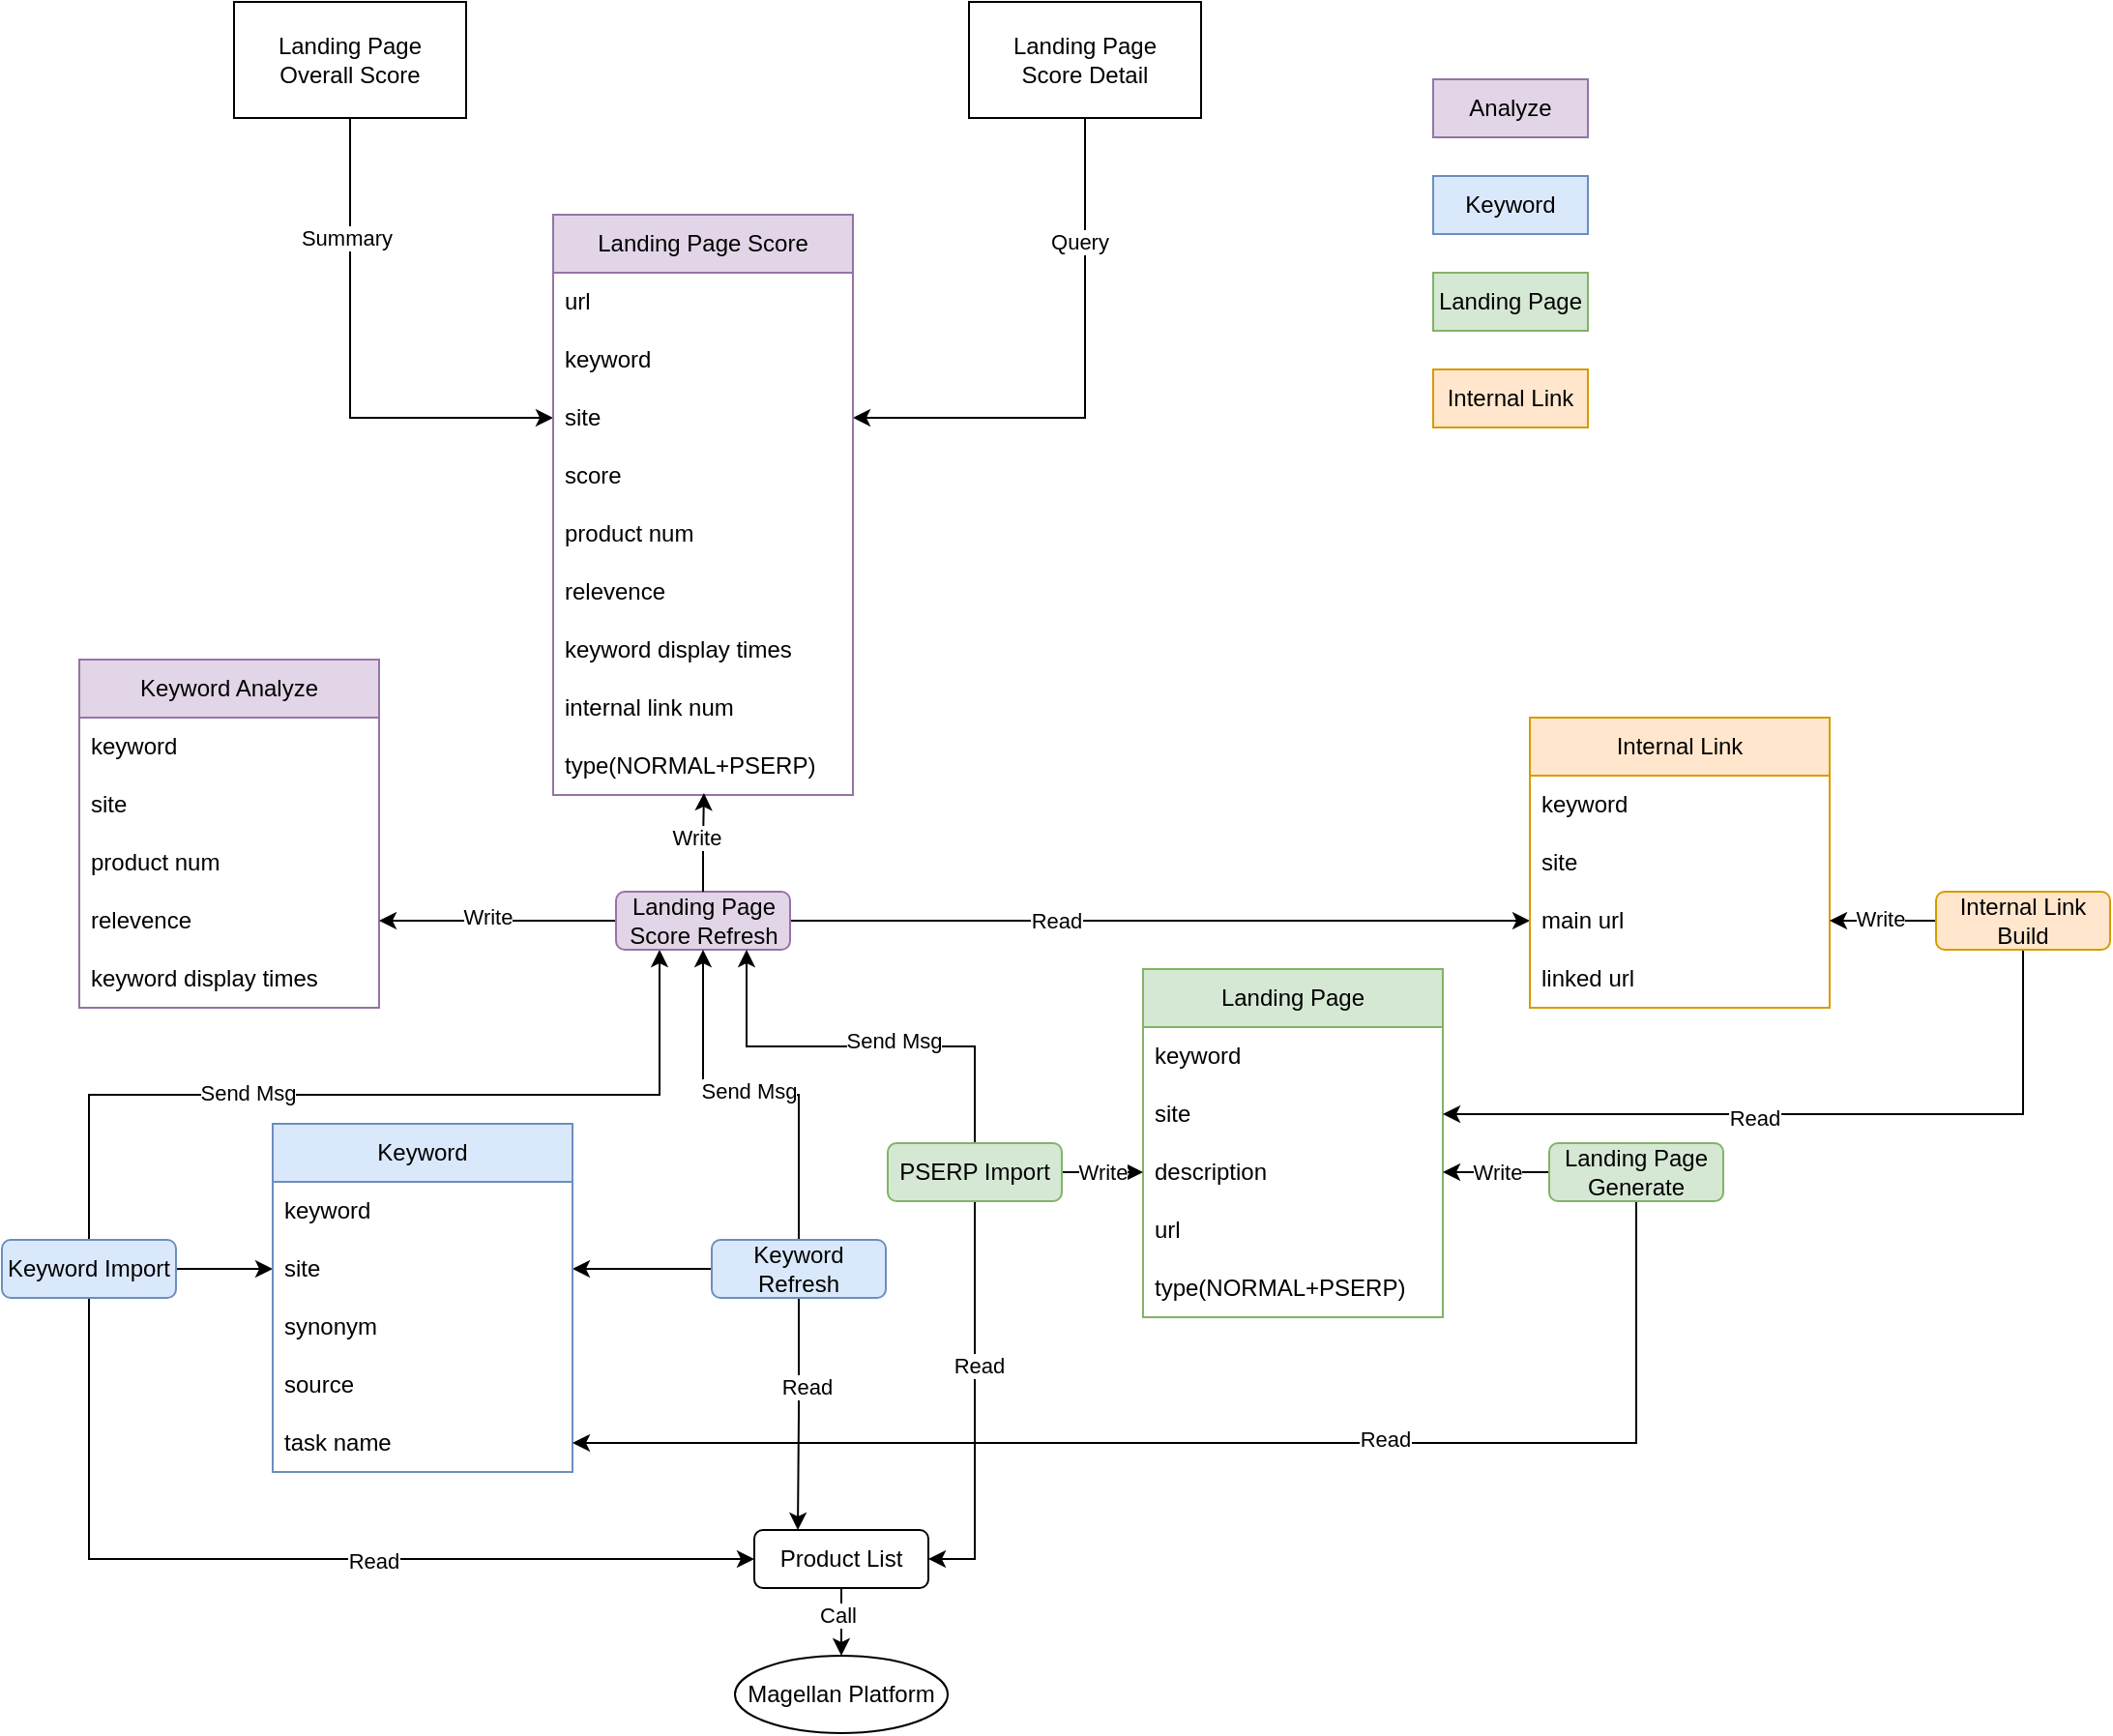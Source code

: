 <mxfile version="24.5.5" type="github">
  <diagram name="第 1 页" id="OEkk2NK1DtaFm7Vaiwa0">
    <mxGraphModel dx="2261" dy="1842" grid="1" gridSize="10" guides="1" tooltips="1" connect="1" arrows="1" fold="1" page="1" pageScale="1" pageWidth="827" pageHeight="1169" math="0" shadow="0">
      <root>
        <mxCell id="0" />
        <mxCell id="1" parent="0" />
        <mxCell id="KU0-YEUha7SOTbGTqwY7-40" style="edgeStyle=orthogonalEdgeStyle;rounded=0;orthogonalLoop=1;jettySize=auto;html=1;exitX=1;exitY=0.5;exitDx=0;exitDy=0;entryX=0;entryY=0.5;entryDx=0;entryDy=0;" edge="1" parent="1" source="_38UN1bSElnnlys52ko4-7" target="rbzPLPuLKjnH79Xls7Ae-63">
          <mxGeometry relative="1" as="geometry" />
        </mxCell>
        <mxCell id="KU0-YEUha7SOTbGTqwY7-43" style="edgeStyle=orthogonalEdgeStyle;rounded=0;orthogonalLoop=1;jettySize=auto;html=1;exitX=0.5;exitY=1;exitDx=0;exitDy=0;entryX=0;entryY=0.5;entryDx=0;entryDy=0;" edge="1" parent="1" source="_38UN1bSElnnlys52ko4-7" target="_38UN1bSElnnlys52ko4-12">
          <mxGeometry relative="1" as="geometry" />
        </mxCell>
        <mxCell id="KU0-YEUha7SOTbGTqwY7-68" value="Read" style="edgeLabel;html=1;align=center;verticalAlign=middle;resizable=0;points=[];" vertex="1" connectable="0" parent="KU0-YEUha7SOTbGTqwY7-43">
          <mxGeometry x="0.175" relative="1" as="geometry">
            <mxPoint y="1" as="offset" />
          </mxGeometry>
        </mxCell>
        <mxCell id="KU0-YEUha7SOTbGTqwY7-48" style="edgeStyle=orthogonalEdgeStyle;rounded=0;orthogonalLoop=1;jettySize=auto;html=1;exitX=0.5;exitY=0;exitDx=0;exitDy=0;entryX=0.25;entryY=1;entryDx=0;entryDy=0;" edge="1" parent="1" source="_38UN1bSElnnlys52ko4-7" target="rbzPLPuLKjnH79Xls7Ae-17">
          <mxGeometry relative="1" as="geometry" />
        </mxCell>
        <mxCell id="KU0-YEUha7SOTbGTqwY7-65" value="Send Msg" style="edgeLabel;html=1;align=center;verticalAlign=middle;resizable=0;points=[];" vertex="1" connectable="0" parent="KU0-YEUha7SOTbGTqwY7-48">
          <mxGeometry x="-0.297" y="1" relative="1" as="geometry">
            <mxPoint as="offset" />
          </mxGeometry>
        </mxCell>
        <mxCell id="_38UN1bSElnnlys52ko4-7" value="Keyword Import" style="rounded=1;whiteSpace=wrap;html=1;fillColor=#dae8fc;strokeColor=#6c8ebf;" parent="1" vertex="1">
          <mxGeometry x="-20" y="330" width="90" height="30" as="geometry" />
        </mxCell>
        <mxCell id="rbzPLPuLKjnH79Xls7Ae-16" style="edgeStyle=orthogonalEdgeStyle;rounded=0;orthogonalLoop=1;jettySize=auto;html=1;exitX=0.5;exitY=1;exitDx=0;exitDy=0;entryX=0.5;entryY=0;entryDx=0;entryDy=0;" parent="1" source="_38UN1bSElnnlys52ko4-12" target="_38UN1bSElnnlys52ko4-13" edge="1">
          <mxGeometry relative="1" as="geometry" />
        </mxCell>
        <mxCell id="rbzPLPuLKjnH79Xls7Ae-108" value="Call" style="edgeLabel;html=1;align=center;verticalAlign=middle;resizable=0;points=[];" parent="rbzPLPuLKjnH79Xls7Ae-16" vertex="1" connectable="0">
          <mxGeometry x="-0.225" y="-2" relative="1" as="geometry">
            <mxPoint as="offset" />
          </mxGeometry>
        </mxCell>
        <mxCell id="_38UN1bSElnnlys52ko4-12" value="Product List" style="rounded=1;whiteSpace=wrap;html=1;" parent="1" vertex="1">
          <mxGeometry x="369" y="480" width="90" height="30" as="geometry" />
        </mxCell>
        <mxCell id="_38UN1bSElnnlys52ko4-13" value="Magellan Platform" style="ellipse;whiteSpace=wrap;html=1;" parent="1" vertex="1">
          <mxGeometry x="359" y="545" width="110" height="40" as="geometry" />
        </mxCell>
        <mxCell id="KU0-YEUha7SOTbGTqwY7-57" style="edgeStyle=orthogonalEdgeStyle;rounded=0;orthogonalLoop=1;jettySize=auto;html=1;exitX=0.5;exitY=1;exitDx=0;exitDy=0;entryX=0;entryY=0.5;entryDx=0;entryDy=0;" edge="1" parent="1" source="rbzPLPuLKjnH79Xls7Ae-2" target="rbzPLPuLKjnH79Xls7Ae-26">
          <mxGeometry relative="1" as="geometry" />
        </mxCell>
        <mxCell id="KU0-YEUha7SOTbGTqwY7-59" value="Summary" style="edgeLabel;html=1;align=center;verticalAlign=middle;resizable=0;points=[];" vertex="1" connectable="0" parent="KU0-YEUha7SOTbGTqwY7-57">
          <mxGeometry x="-0.523" y="-2" relative="1" as="geometry">
            <mxPoint as="offset" />
          </mxGeometry>
        </mxCell>
        <mxCell id="rbzPLPuLKjnH79Xls7Ae-2" value="&lt;div&gt;Landing Page&lt;/div&gt;Overall Score" style="rounded=0;whiteSpace=wrap;html=1;" parent="1" vertex="1">
          <mxGeometry x="100" y="-310" width="120" height="60" as="geometry" />
        </mxCell>
        <mxCell id="KU0-YEUha7SOTbGTqwY7-58" style="edgeStyle=orthogonalEdgeStyle;rounded=0;orthogonalLoop=1;jettySize=auto;html=1;exitX=0.5;exitY=1;exitDx=0;exitDy=0;entryX=1;entryY=0.5;entryDx=0;entryDy=0;" edge="1" parent="1" source="rbzPLPuLKjnH79Xls7Ae-3" target="rbzPLPuLKjnH79Xls7Ae-26">
          <mxGeometry relative="1" as="geometry" />
        </mxCell>
        <mxCell id="KU0-YEUha7SOTbGTqwY7-60" value="Query" style="edgeLabel;html=1;align=center;verticalAlign=middle;resizable=0;points=[];" vertex="1" connectable="0" parent="KU0-YEUha7SOTbGTqwY7-58">
          <mxGeometry x="-0.534" y="-3" relative="1" as="geometry">
            <mxPoint as="offset" />
          </mxGeometry>
        </mxCell>
        <mxCell id="rbzPLPuLKjnH79Xls7Ae-3" value="&lt;div&gt;&lt;div&gt;Landing Page&lt;/div&gt;&lt;/div&gt;Score Detail" style="rounded=0;whiteSpace=wrap;html=1;" parent="1" vertex="1">
          <mxGeometry x="480" y="-310" width="120" height="60" as="geometry" />
        </mxCell>
        <mxCell id="rbzPLPuLKjnH79Xls7Ae-4" value="Landing Page Score" style="swimlane;fontStyle=0;childLayout=stackLayout;horizontal=1;startSize=30;horizontalStack=0;resizeParent=1;resizeParentMax=0;resizeLast=0;collapsible=1;marginBottom=0;whiteSpace=wrap;html=1;fillColor=#e1d5e7;strokeColor=#9673a6;" parent="1" vertex="1">
          <mxGeometry x="265" y="-200" width="155" height="300" as="geometry" />
        </mxCell>
        <mxCell id="rbzPLPuLKjnH79Xls7Ae-5" value="url" style="text;strokeColor=none;fillColor=none;align=left;verticalAlign=middle;spacingLeft=4;spacingRight=4;overflow=hidden;points=[[0,0.5],[1,0.5]];portConstraint=eastwest;rotatable=0;whiteSpace=wrap;html=1;" parent="rbzPLPuLKjnH79Xls7Ae-4" vertex="1">
          <mxGeometry y="30" width="155" height="30" as="geometry" />
        </mxCell>
        <mxCell id="rbzPLPuLKjnH79Xls7Ae-25" value="keyword" style="text;strokeColor=none;fillColor=none;align=left;verticalAlign=middle;spacingLeft=4;spacingRight=4;overflow=hidden;points=[[0,0.5],[1,0.5]];portConstraint=eastwest;rotatable=0;whiteSpace=wrap;html=1;" parent="rbzPLPuLKjnH79Xls7Ae-4" vertex="1">
          <mxGeometry y="60" width="155" height="30" as="geometry" />
        </mxCell>
        <mxCell id="rbzPLPuLKjnH79Xls7Ae-26" value="site" style="text;strokeColor=none;fillColor=none;align=left;verticalAlign=middle;spacingLeft=4;spacingRight=4;overflow=hidden;points=[[0,0.5],[1,0.5]];portConstraint=eastwest;rotatable=0;whiteSpace=wrap;html=1;" parent="rbzPLPuLKjnH79Xls7Ae-4" vertex="1">
          <mxGeometry y="90" width="155" height="30" as="geometry" />
        </mxCell>
        <mxCell id="rbzPLPuLKjnH79Xls7Ae-96" value="score" style="text;strokeColor=none;fillColor=none;align=left;verticalAlign=middle;spacingLeft=4;spacingRight=4;overflow=hidden;points=[[0,0.5],[1,0.5]];portConstraint=eastwest;rotatable=0;whiteSpace=wrap;html=1;" parent="rbzPLPuLKjnH79Xls7Ae-4" vertex="1">
          <mxGeometry y="120" width="155" height="30" as="geometry" />
        </mxCell>
        <mxCell id="rbzPLPuLKjnH79Xls7Ae-6" value="product num" style="text;strokeColor=none;fillColor=none;align=left;verticalAlign=middle;spacingLeft=4;spacingRight=4;overflow=hidden;points=[[0,0.5],[1,0.5]];portConstraint=eastwest;rotatable=0;whiteSpace=wrap;html=1;" parent="rbzPLPuLKjnH79Xls7Ae-4" vertex="1">
          <mxGeometry y="150" width="155" height="30" as="geometry" />
        </mxCell>
        <mxCell id="rbzPLPuLKjnH79Xls7Ae-7" value="relevence" style="text;strokeColor=none;fillColor=none;align=left;verticalAlign=middle;spacingLeft=4;spacingRight=4;overflow=hidden;points=[[0,0.5],[1,0.5]];portConstraint=eastwest;rotatable=0;whiteSpace=wrap;html=1;" parent="rbzPLPuLKjnH79Xls7Ae-4" vertex="1">
          <mxGeometry y="180" width="155" height="30" as="geometry" />
        </mxCell>
        <mxCell id="rbzPLPuLKjnH79Xls7Ae-8" value="keyword display times" style="text;strokeColor=none;fillColor=none;align=left;verticalAlign=middle;spacingLeft=4;spacingRight=4;overflow=hidden;points=[[0,0.5],[1,0.5]];portConstraint=eastwest;rotatable=0;whiteSpace=wrap;html=1;" parent="rbzPLPuLKjnH79Xls7Ae-4" vertex="1">
          <mxGeometry y="210" width="155" height="30" as="geometry" />
        </mxCell>
        <mxCell id="rbzPLPuLKjnH79Xls7Ae-9" value="internal link num" style="text;strokeColor=none;fillColor=none;align=left;verticalAlign=middle;spacingLeft=4;spacingRight=4;overflow=hidden;points=[[0,0.5],[1,0.5]];portConstraint=eastwest;rotatable=0;whiteSpace=wrap;html=1;" parent="rbzPLPuLKjnH79Xls7Ae-4" vertex="1">
          <mxGeometry y="240" width="155" height="30" as="geometry" />
        </mxCell>
        <mxCell id="rbzPLPuLKjnH79Xls7Ae-14" value="type(NORMAL+PSERP)" style="text;strokeColor=none;fillColor=none;align=left;verticalAlign=middle;spacingLeft=4;spacingRight=4;overflow=hidden;points=[[0,0.5],[1,0.5]];portConstraint=eastwest;rotatable=0;whiteSpace=wrap;html=1;" parent="rbzPLPuLKjnH79Xls7Ae-4" vertex="1">
          <mxGeometry y="270" width="155" height="30" as="geometry" />
        </mxCell>
        <mxCell id="rbzPLPuLKjnH79Xls7Ae-18" value="Keyword Analyze" style="swimlane;fontStyle=0;childLayout=stackLayout;horizontal=1;startSize=30;horizontalStack=0;resizeParent=1;resizeParentMax=0;resizeLast=0;collapsible=1;marginBottom=0;whiteSpace=wrap;html=1;fillColor=#e1d5e7;strokeColor=#9673a6;" parent="1" vertex="1">
          <mxGeometry x="20" y="30" width="155" height="180" as="geometry" />
        </mxCell>
        <mxCell id="rbzPLPuLKjnH79Xls7Ae-19" value="keyword" style="text;strokeColor=none;fillColor=none;align=left;verticalAlign=middle;spacingLeft=4;spacingRight=4;overflow=hidden;points=[[0,0.5],[1,0.5]];portConstraint=eastwest;rotatable=0;whiteSpace=wrap;html=1;" parent="rbzPLPuLKjnH79Xls7Ae-18" vertex="1">
          <mxGeometry y="30" width="155" height="30" as="geometry" />
        </mxCell>
        <mxCell id="rbzPLPuLKjnH79Xls7Ae-20" value="site" style="text;strokeColor=none;fillColor=none;align=left;verticalAlign=middle;spacingLeft=4;spacingRight=4;overflow=hidden;points=[[0,0.5],[1,0.5]];portConstraint=eastwest;rotatable=0;whiteSpace=wrap;html=1;" parent="rbzPLPuLKjnH79Xls7Ae-18" vertex="1">
          <mxGeometry y="60" width="155" height="30" as="geometry" />
        </mxCell>
        <mxCell id="rbzPLPuLKjnH79Xls7Ae-27" value="product num" style="text;strokeColor=none;fillColor=none;align=left;verticalAlign=middle;spacingLeft=4;spacingRight=4;overflow=hidden;points=[[0,0.5],[1,0.5]];portConstraint=eastwest;rotatable=0;whiteSpace=wrap;html=1;" parent="rbzPLPuLKjnH79Xls7Ae-18" vertex="1">
          <mxGeometry y="90" width="155" height="30" as="geometry" />
        </mxCell>
        <mxCell id="rbzPLPuLKjnH79Xls7Ae-21" value="relevence" style="text;strokeColor=none;fillColor=none;align=left;verticalAlign=middle;spacingLeft=4;spacingRight=4;overflow=hidden;points=[[0,0.5],[1,0.5]];portConstraint=eastwest;rotatable=0;whiteSpace=wrap;html=1;" parent="rbzPLPuLKjnH79Xls7Ae-18" vertex="1">
          <mxGeometry y="120" width="155" height="30" as="geometry" />
        </mxCell>
        <mxCell id="rbzPLPuLKjnH79Xls7Ae-22" value="keyword display times" style="text;strokeColor=none;fillColor=none;align=left;verticalAlign=middle;spacingLeft=4;spacingRight=4;overflow=hidden;points=[[0,0.5],[1,0.5]];portConstraint=eastwest;rotatable=0;whiteSpace=wrap;html=1;" parent="rbzPLPuLKjnH79Xls7Ae-18" vertex="1">
          <mxGeometry y="150" width="155" height="30" as="geometry" />
        </mxCell>
        <mxCell id="KU0-YEUha7SOTbGTqwY7-50" style="edgeStyle=orthogonalEdgeStyle;rounded=0;orthogonalLoop=1;jettySize=auto;html=1;exitX=0;exitY=0.5;exitDx=0;exitDy=0;" edge="1" parent="1" source="rbzPLPuLKjnH79Xls7Ae-17" target="rbzPLPuLKjnH79Xls7Ae-21">
          <mxGeometry relative="1" as="geometry" />
        </mxCell>
        <mxCell id="KU0-YEUha7SOTbGTqwY7-62" value="Write" style="edgeLabel;html=1;align=center;verticalAlign=middle;resizable=0;points=[];" vertex="1" connectable="0" parent="KU0-YEUha7SOTbGTqwY7-50">
          <mxGeometry x="0.094" y="-4" relative="1" as="geometry">
            <mxPoint y="2" as="offset" />
          </mxGeometry>
        </mxCell>
        <mxCell id="KU0-YEUha7SOTbGTqwY7-52" style="edgeStyle=orthogonalEdgeStyle;rounded=0;orthogonalLoop=1;jettySize=auto;html=1;exitX=1;exitY=0.5;exitDx=0;exitDy=0;" edge="1" parent="1" source="rbzPLPuLKjnH79Xls7Ae-17" target="rbzPLPuLKjnH79Xls7Ae-90">
          <mxGeometry relative="1" as="geometry" />
        </mxCell>
        <mxCell id="KU0-YEUha7SOTbGTqwY7-71" value="Read" style="edgeLabel;html=1;align=center;verticalAlign=middle;resizable=0;points=[];" vertex="1" connectable="0" parent="KU0-YEUha7SOTbGTqwY7-52">
          <mxGeometry x="-0.284" y="-3" relative="1" as="geometry">
            <mxPoint y="-3" as="offset" />
          </mxGeometry>
        </mxCell>
        <mxCell id="rbzPLPuLKjnH79Xls7Ae-17" value="Landing Page Score Refresh" style="rounded=1;whiteSpace=wrap;html=1;fillColor=#e1d5e7;strokeColor=#9673a6;" parent="1" vertex="1">
          <mxGeometry x="297.5" y="150" width="90" height="30" as="geometry" />
        </mxCell>
        <mxCell id="rbzPLPuLKjnH79Xls7Ae-31" value="Landing Page" style="swimlane;fontStyle=0;childLayout=stackLayout;horizontal=1;startSize=30;horizontalStack=0;resizeParent=1;resizeParentMax=0;resizeLast=0;collapsible=1;marginBottom=0;whiteSpace=wrap;html=1;fillColor=#d5e8d4;strokeColor=#82b366;" parent="1" vertex="1">
          <mxGeometry x="570" y="190" width="155" height="180" as="geometry" />
        </mxCell>
        <mxCell id="rbzPLPuLKjnH79Xls7Ae-32" value="keyword" style="text;strokeColor=none;fillColor=none;align=left;verticalAlign=middle;spacingLeft=4;spacingRight=4;overflow=hidden;points=[[0,0.5],[1,0.5]];portConstraint=eastwest;rotatable=0;whiteSpace=wrap;html=1;" parent="rbzPLPuLKjnH79Xls7Ae-31" vertex="1">
          <mxGeometry y="30" width="155" height="30" as="geometry" />
        </mxCell>
        <mxCell id="rbzPLPuLKjnH79Xls7Ae-33" value="site" style="text;strokeColor=none;fillColor=none;align=left;verticalAlign=middle;spacingLeft=4;spacingRight=4;overflow=hidden;points=[[0,0.5],[1,0.5]];portConstraint=eastwest;rotatable=0;whiteSpace=wrap;html=1;" parent="rbzPLPuLKjnH79Xls7Ae-31" vertex="1">
          <mxGeometry y="60" width="155" height="30" as="geometry" />
        </mxCell>
        <mxCell id="rbzPLPuLKjnH79Xls7Ae-77" value="description" style="text;strokeColor=none;fillColor=none;align=left;verticalAlign=middle;spacingLeft=4;spacingRight=4;overflow=hidden;points=[[0,0.5],[1,0.5]];portConstraint=eastwest;rotatable=0;whiteSpace=wrap;html=1;" parent="rbzPLPuLKjnH79Xls7Ae-31" vertex="1">
          <mxGeometry y="90" width="155" height="30" as="geometry" />
        </mxCell>
        <mxCell id="rbzPLPuLKjnH79Xls7Ae-34" value="url" style="text;strokeColor=none;fillColor=none;align=left;verticalAlign=middle;spacingLeft=4;spacingRight=4;overflow=hidden;points=[[0,0.5],[1,0.5]];portConstraint=eastwest;rotatable=0;whiteSpace=wrap;html=1;" parent="rbzPLPuLKjnH79Xls7Ae-31" vertex="1">
          <mxGeometry y="120" width="155" height="30" as="geometry" />
        </mxCell>
        <mxCell id="rbzPLPuLKjnH79Xls7Ae-35" value="type(NORMAL+PSERP)" style="text;strokeColor=none;fillColor=none;align=left;verticalAlign=middle;spacingLeft=4;spacingRight=4;overflow=hidden;points=[[0,0.5],[1,0.5]];portConstraint=eastwest;rotatable=0;whiteSpace=wrap;html=1;" parent="rbzPLPuLKjnH79Xls7Ae-31" vertex="1">
          <mxGeometry y="150" width="155" height="30" as="geometry" />
        </mxCell>
        <mxCell id="KU0-YEUha7SOTbGTqwY7-41" style="edgeStyle=orthogonalEdgeStyle;rounded=0;orthogonalLoop=1;jettySize=auto;html=1;exitX=0;exitY=0.5;exitDx=0;exitDy=0;entryX=1;entryY=0.5;entryDx=0;entryDy=0;" edge="1" parent="1" source="rbzPLPuLKjnH79Xls7Ae-44" target="rbzPLPuLKjnH79Xls7Ae-63">
          <mxGeometry relative="1" as="geometry" />
        </mxCell>
        <mxCell id="KU0-YEUha7SOTbGTqwY7-42" style="edgeStyle=orthogonalEdgeStyle;rounded=0;orthogonalLoop=1;jettySize=auto;html=1;exitX=0.5;exitY=1;exitDx=0;exitDy=0;entryX=0.25;entryY=0;entryDx=0;entryDy=0;" edge="1" parent="1" source="rbzPLPuLKjnH79Xls7Ae-44" target="_38UN1bSElnnlys52ko4-12">
          <mxGeometry relative="1" as="geometry" />
        </mxCell>
        <mxCell id="KU0-YEUha7SOTbGTqwY7-69" value="Read" style="edgeLabel;html=1;align=center;verticalAlign=middle;resizable=0;points=[];" vertex="1" connectable="0" parent="KU0-YEUha7SOTbGTqwY7-42">
          <mxGeometry x="-0.245" y="4" relative="1" as="geometry">
            <mxPoint as="offset" />
          </mxGeometry>
        </mxCell>
        <mxCell id="KU0-YEUha7SOTbGTqwY7-47" style="edgeStyle=orthogonalEdgeStyle;rounded=0;orthogonalLoop=1;jettySize=auto;html=1;exitX=0.5;exitY=0;exitDx=0;exitDy=0;entryX=0.5;entryY=1;entryDx=0;entryDy=0;" edge="1" parent="1" source="rbzPLPuLKjnH79Xls7Ae-44" target="rbzPLPuLKjnH79Xls7Ae-17">
          <mxGeometry relative="1" as="geometry" />
        </mxCell>
        <mxCell id="KU0-YEUha7SOTbGTqwY7-66" value="Send Msg" style="edgeLabel;html=1;align=center;verticalAlign=middle;resizable=0;points=[];" vertex="1" connectable="0" parent="KU0-YEUha7SOTbGTqwY7-47">
          <mxGeometry x="0.028" y="-2" relative="1" as="geometry">
            <mxPoint x="1" as="offset" />
          </mxGeometry>
        </mxCell>
        <mxCell id="rbzPLPuLKjnH79Xls7Ae-44" value="Keyword Refresh" style="rounded=1;whiteSpace=wrap;html=1;fillColor=#dae8fc;strokeColor=#6c8ebf;" parent="1" vertex="1">
          <mxGeometry x="347" y="330" width="90" height="30" as="geometry" />
        </mxCell>
        <mxCell id="rbzPLPuLKjnH79Xls7Ae-61" value="Keyword" style="swimlane;fontStyle=0;childLayout=stackLayout;horizontal=1;startSize=30;horizontalStack=0;resizeParent=1;resizeParentMax=0;resizeLast=0;collapsible=1;marginBottom=0;whiteSpace=wrap;html=1;fillColor=#dae8fc;strokeColor=#6c8ebf;" parent="1" vertex="1">
          <mxGeometry x="120" y="270" width="155" height="180" as="geometry" />
        </mxCell>
        <mxCell id="rbzPLPuLKjnH79Xls7Ae-62" value="keyword" style="text;strokeColor=none;fillColor=none;align=left;verticalAlign=middle;spacingLeft=4;spacingRight=4;overflow=hidden;points=[[0,0.5],[1,0.5]];portConstraint=eastwest;rotatable=0;whiteSpace=wrap;html=1;" parent="rbzPLPuLKjnH79Xls7Ae-61" vertex="1">
          <mxGeometry y="30" width="155" height="30" as="geometry" />
        </mxCell>
        <mxCell id="rbzPLPuLKjnH79Xls7Ae-63" value="site" style="text;strokeColor=none;fillColor=none;align=left;verticalAlign=middle;spacingLeft=4;spacingRight=4;overflow=hidden;points=[[0,0.5],[1,0.5]];portConstraint=eastwest;rotatable=0;whiteSpace=wrap;html=1;" parent="rbzPLPuLKjnH79Xls7Ae-61" vertex="1">
          <mxGeometry y="60" width="155" height="30" as="geometry" />
        </mxCell>
        <mxCell id="rbzPLPuLKjnH79Xls7Ae-64" value="synonym" style="text;strokeColor=none;fillColor=none;align=left;verticalAlign=middle;spacingLeft=4;spacingRight=4;overflow=hidden;points=[[0,0.5],[1,0.5]];portConstraint=eastwest;rotatable=0;whiteSpace=wrap;html=1;" parent="rbzPLPuLKjnH79Xls7Ae-61" vertex="1">
          <mxGeometry y="90" width="155" height="30" as="geometry" />
        </mxCell>
        <mxCell id="rbzPLPuLKjnH79Xls7Ae-65" value="source" style="text;strokeColor=none;fillColor=none;align=left;verticalAlign=middle;spacingLeft=4;spacingRight=4;overflow=hidden;points=[[0,0.5],[1,0.5]];portConstraint=eastwest;rotatable=0;whiteSpace=wrap;html=1;" parent="rbzPLPuLKjnH79Xls7Ae-61" vertex="1">
          <mxGeometry y="120" width="155" height="30" as="geometry" />
        </mxCell>
        <mxCell id="rbzPLPuLKjnH79Xls7Ae-66" value="task name" style="text;strokeColor=none;fillColor=none;align=left;verticalAlign=middle;spacingLeft=4;spacingRight=4;overflow=hidden;points=[[0,0.5],[1,0.5]];portConstraint=eastwest;rotatable=0;whiteSpace=wrap;html=1;" parent="rbzPLPuLKjnH79Xls7Ae-61" vertex="1">
          <mxGeometry y="150" width="155" height="30" as="geometry" />
        </mxCell>
        <mxCell id="rbzPLPuLKjnH79Xls7Ae-87" value="Internal Link" style="swimlane;fontStyle=0;childLayout=stackLayout;horizontal=1;startSize=30;horizontalStack=0;resizeParent=1;resizeParentMax=0;resizeLast=0;collapsible=1;marginBottom=0;whiteSpace=wrap;html=1;fillColor=#ffe6cc;strokeColor=#d79b00;" parent="1" vertex="1">
          <mxGeometry x="770" y="60" width="155" height="150" as="geometry" />
        </mxCell>
        <mxCell id="rbzPLPuLKjnH79Xls7Ae-88" value="keyword" style="text;strokeColor=none;fillColor=none;align=left;verticalAlign=middle;spacingLeft=4;spacingRight=4;overflow=hidden;points=[[0,0.5],[1,0.5]];portConstraint=eastwest;rotatable=0;whiteSpace=wrap;html=1;" parent="rbzPLPuLKjnH79Xls7Ae-87" vertex="1">
          <mxGeometry y="30" width="155" height="30" as="geometry" />
        </mxCell>
        <mxCell id="rbzPLPuLKjnH79Xls7Ae-89" value="site" style="text;strokeColor=none;fillColor=none;align=left;verticalAlign=middle;spacingLeft=4;spacingRight=4;overflow=hidden;points=[[0,0.5],[1,0.5]];portConstraint=eastwest;rotatable=0;whiteSpace=wrap;html=1;" parent="rbzPLPuLKjnH79Xls7Ae-87" vertex="1">
          <mxGeometry y="60" width="155" height="30" as="geometry" />
        </mxCell>
        <mxCell id="rbzPLPuLKjnH79Xls7Ae-90" value="main url" style="text;strokeColor=none;fillColor=none;align=left;verticalAlign=middle;spacingLeft=4;spacingRight=4;overflow=hidden;points=[[0,0.5],[1,0.5]];portConstraint=eastwest;rotatable=0;whiteSpace=wrap;html=1;" parent="rbzPLPuLKjnH79Xls7Ae-87" vertex="1">
          <mxGeometry y="90" width="155" height="30" as="geometry" />
        </mxCell>
        <mxCell id="rbzPLPuLKjnH79Xls7Ae-91" value="linked url" style="text;strokeColor=none;fillColor=none;align=left;verticalAlign=middle;spacingLeft=4;spacingRight=4;overflow=hidden;points=[[0,0.5],[1,0.5]];portConstraint=eastwest;rotatable=0;whiteSpace=wrap;html=1;" parent="rbzPLPuLKjnH79Xls7Ae-87" vertex="1">
          <mxGeometry y="120" width="155" height="30" as="geometry" />
        </mxCell>
        <mxCell id="KU0-YEUha7SOTbGTqwY7-45" value="Write" style="edgeStyle=orthogonalEdgeStyle;rounded=0;orthogonalLoop=1;jettySize=auto;html=1;exitX=1;exitY=0.5;exitDx=0;exitDy=0;" edge="1" parent="1" source="rbzPLPuLKjnH79Xls7Ae-97" target="rbzPLPuLKjnH79Xls7Ae-77">
          <mxGeometry relative="1" as="geometry" />
        </mxCell>
        <mxCell id="KU0-YEUha7SOTbGTqwY7-46" style="edgeStyle=orthogonalEdgeStyle;rounded=0;orthogonalLoop=1;jettySize=auto;html=1;exitX=0.5;exitY=0;exitDx=0;exitDy=0;entryX=0.75;entryY=1;entryDx=0;entryDy=0;" edge="1" parent="1" source="rbzPLPuLKjnH79Xls7Ae-97" target="rbzPLPuLKjnH79Xls7Ae-17">
          <mxGeometry relative="1" as="geometry" />
        </mxCell>
        <mxCell id="KU0-YEUha7SOTbGTqwY7-67" value="Send Msg" style="edgeLabel;html=1;align=center;verticalAlign=middle;resizable=0;points=[];" vertex="1" connectable="0" parent="KU0-YEUha7SOTbGTqwY7-46">
          <mxGeometry x="-0.142" y="-3" relative="1" as="geometry">
            <mxPoint x="1" as="offset" />
          </mxGeometry>
        </mxCell>
        <mxCell id="KU0-YEUha7SOTbGTqwY7-63" style="edgeStyle=orthogonalEdgeStyle;rounded=0;orthogonalLoop=1;jettySize=auto;html=1;exitX=0.5;exitY=1;exitDx=0;exitDy=0;entryX=1;entryY=0.5;entryDx=0;entryDy=0;" edge="1" parent="1" source="rbzPLPuLKjnH79Xls7Ae-97" target="_38UN1bSElnnlys52ko4-12">
          <mxGeometry relative="1" as="geometry" />
        </mxCell>
        <mxCell id="KU0-YEUha7SOTbGTqwY7-70" value="Read" style="edgeLabel;html=1;align=center;verticalAlign=middle;resizable=0;points=[];" vertex="1" connectable="0" parent="KU0-YEUha7SOTbGTqwY7-63">
          <mxGeometry x="-0.201" y="2" relative="1" as="geometry">
            <mxPoint y="1" as="offset" />
          </mxGeometry>
        </mxCell>
        <mxCell id="rbzPLPuLKjnH79Xls7Ae-97" value="PSERP Import" style="rounded=1;whiteSpace=wrap;html=1;fillColor=#d5e8d4;strokeColor=#82b366;" parent="1" vertex="1">
          <mxGeometry x="438" y="280" width="90" height="30" as="geometry" />
        </mxCell>
        <mxCell id="KU0-YEUha7SOTbGTqwY7-49" style="edgeStyle=orthogonalEdgeStyle;rounded=0;orthogonalLoop=1;jettySize=auto;html=1;exitX=0.5;exitY=0;exitDx=0;exitDy=0;entryX=0.503;entryY=0.967;entryDx=0;entryDy=0;entryPerimeter=0;" edge="1" parent="1" source="rbzPLPuLKjnH79Xls7Ae-17" target="rbzPLPuLKjnH79Xls7Ae-14">
          <mxGeometry relative="1" as="geometry" />
        </mxCell>
        <mxCell id="KU0-YEUha7SOTbGTqwY7-61" value="Write" style="edgeLabel;html=1;align=center;verticalAlign=middle;resizable=0;points=[];" vertex="1" connectable="0" parent="KU0-YEUha7SOTbGTqwY7-49">
          <mxGeometry x="0.107" y="3" relative="1" as="geometry">
            <mxPoint x="-1" as="offset" />
          </mxGeometry>
        </mxCell>
        <mxCell id="KU0-YEUha7SOTbGTqwY7-53" value="Analyze" style="rounded=0;whiteSpace=wrap;html=1;fillColor=#e1d5e7;strokeColor=#9673a6;" vertex="1" parent="1">
          <mxGeometry x="720" y="-270" width="80" height="30" as="geometry" />
        </mxCell>
        <mxCell id="KU0-YEUha7SOTbGTqwY7-54" value="Keyword" style="rounded=0;whiteSpace=wrap;html=1;fillColor=#dae8fc;strokeColor=#6c8ebf;" vertex="1" parent="1">
          <mxGeometry x="720" y="-220" width="80" height="30" as="geometry" />
        </mxCell>
        <mxCell id="KU0-YEUha7SOTbGTqwY7-55" value="Landing Page" style="rounded=0;whiteSpace=wrap;html=1;fillColor=#d5e8d4;strokeColor=#82b366;" vertex="1" parent="1">
          <mxGeometry x="720" y="-170" width="80" height="30" as="geometry" />
        </mxCell>
        <mxCell id="KU0-YEUha7SOTbGTqwY7-56" value="Internal Link" style="rounded=0;whiteSpace=wrap;html=1;fillColor=#ffe6cc;strokeColor=#d79b00;" vertex="1" parent="1">
          <mxGeometry x="720" y="-120" width="80" height="30" as="geometry" />
        </mxCell>
        <mxCell id="KU0-YEUha7SOTbGTqwY7-73" style="edgeStyle=orthogonalEdgeStyle;rounded=0;orthogonalLoop=1;jettySize=auto;html=1;exitX=0;exitY=0.5;exitDx=0;exitDy=0;entryX=1;entryY=0.5;entryDx=0;entryDy=0;" edge="1" parent="1" source="KU0-YEUha7SOTbGTqwY7-72" target="rbzPLPuLKjnH79Xls7Ae-77">
          <mxGeometry relative="1" as="geometry" />
        </mxCell>
        <mxCell id="KU0-YEUha7SOTbGTqwY7-77" value="Write" style="edgeLabel;html=1;align=center;verticalAlign=middle;resizable=0;points=[];" vertex="1" connectable="0" parent="KU0-YEUha7SOTbGTqwY7-73">
          <mxGeometry x="0.036" relative="1" as="geometry">
            <mxPoint x="1" as="offset" />
          </mxGeometry>
        </mxCell>
        <mxCell id="KU0-YEUha7SOTbGTqwY7-79" style="edgeStyle=orthogonalEdgeStyle;rounded=0;orthogonalLoop=1;jettySize=auto;html=1;exitX=0.5;exitY=1;exitDx=0;exitDy=0;entryX=1;entryY=0.5;entryDx=0;entryDy=0;" edge="1" parent="1" source="KU0-YEUha7SOTbGTqwY7-72" target="rbzPLPuLKjnH79Xls7Ae-66">
          <mxGeometry relative="1" as="geometry" />
        </mxCell>
        <mxCell id="KU0-YEUha7SOTbGTqwY7-81" value="Read" style="edgeLabel;html=1;align=center;verticalAlign=middle;resizable=0;points=[];" vertex="1" connectable="0" parent="KU0-YEUha7SOTbGTqwY7-79">
          <mxGeometry x="-0.243" y="-2" relative="1" as="geometry">
            <mxPoint as="offset" />
          </mxGeometry>
        </mxCell>
        <mxCell id="KU0-YEUha7SOTbGTqwY7-72" value="Landing Page Generate" style="rounded=1;whiteSpace=wrap;html=1;fillColor=#d5e8d4;strokeColor=#82b366;" vertex="1" parent="1">
          <mxGeometry x="780" y="280" width="90" height="30" as="geometry" />
        </mxCell>
        <mxCell id="KU0-YEUha7SOTbGTqwY7-75" style="edgeStyle=orthogonalEdgeStyle;rounded=0;orthogonalLoop=1;jettySize=auto;html=1;exitX=0;exitY=0.5;exitDx=0;exitDy=0;entryX=1;entryY=0.5;entryDx=0;entryDy=0;" edge="1" parent="1" source="KU0-YEUha7SOTbGTqwY7-74" target="rbzPLPuLKjnH79Xls7Ae-90">
          <mxGeometry relative="1" as="geometry" />
        </mxCell>
        <mxCell id="KU0-YEUha7SOTbGTqwY7-76" value="Write" style="edgeLabel;html=1;align=center;verticalAlign=middle;resizable=0;points=[];" vertex="1" connectable="0" parent="KU0-YEUha7SOTbGTqwY7-75">
          <mxGeometry x="0.109" y="-1" relative="1" as="geometry">
            <mxPoint x="1" as="offset" />
          </mxGeometry>
        </mxCell>
        <mxCell id="KU0-YEUha7SOTbGTqwY7-78" style="edgeStyle=orthogonalEdgeStyle;rounded=0;orthogonalLoop=1;jettySize=auto;html=1;exitX=0.5;exitY=1;exitDx=0;exitDy=0;entryX=1;entryY=0.5;entryDx=0;entryDy=0;" edge="1" parent="1" source="KU0-YEUha7SOTbGTqwY7-74" target="rbzPLPuLKjnH79Xls7Ae-33">
          <mxGeometry relative="1" as="geometry" />
        </mxCell>
        <mxCell id="KU0-YEUha7SOTbGTqwY7-80" value="Read" style="edgeLabel;html=1;align=center;verticalAlign=middle;resizable=0;points=[];" vertex="1" connectable="0" parent="KU0-YEUha7SOTbGTqwY7-78">
          <mxGeometry x="0.166" y="2" relative="1" as="geometry">
            <mxPoint as="offset" />
          </mxGeometry>
        </mxCell>
        <mxCell id="KU0-YEUha7SOTbGTqwY7-74" value="Internal Link Build" style="rounded=1;whiteSpace=wrap;html=1;fillColor=#ffe6cc;strokeColor=#d79b00;" vertex="1" parent="1">
          <mxGeometry x="980" y="150" width="90" height="30" as="geometry" />
        </mxCell>
      </root>
    </mxGraphModel>
  </diagram>
</mxfile>
